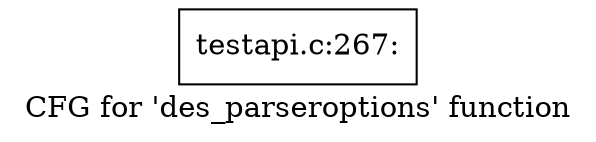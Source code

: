 digraph "CFG for 'des_parseroptions' function" {
	label="CFG for 'des_parseroptions' function";

	Node0x4756e10 [shape=record,label="{testapi.c:267:}"];
}
